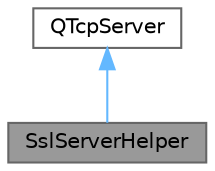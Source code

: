 digraph "SslServerHelper"
{
 // LATEX_PDF_SIZE
  bgcolor="transparent";
  edge [fontname=Helvetica,fontsize=10,labelfontname=Helvetica,labelfontsize=10];
  node [fontname=Helvetica,fontsize=10,shape=box,height=0.2,width=0.4];
  Node1 [id="Node000001",label="SslServerHelper",height=0.2,width=0.4,color="gray40", fillcolor="grey60", style="filled", fontcolor="black",tooltip="SSL 服务器助手类。"];
  Node2 -> Node1 [id="edge1_Node000001_Node000002",dir="back",color="steelblue1",style="solid",tooltip=" "];
  Node2 [id="Node000002",label="QTcpServer",height=0.2,width=0.4,color="gray40", fillcolor="white", style="filled",tooltip=" "];
}
